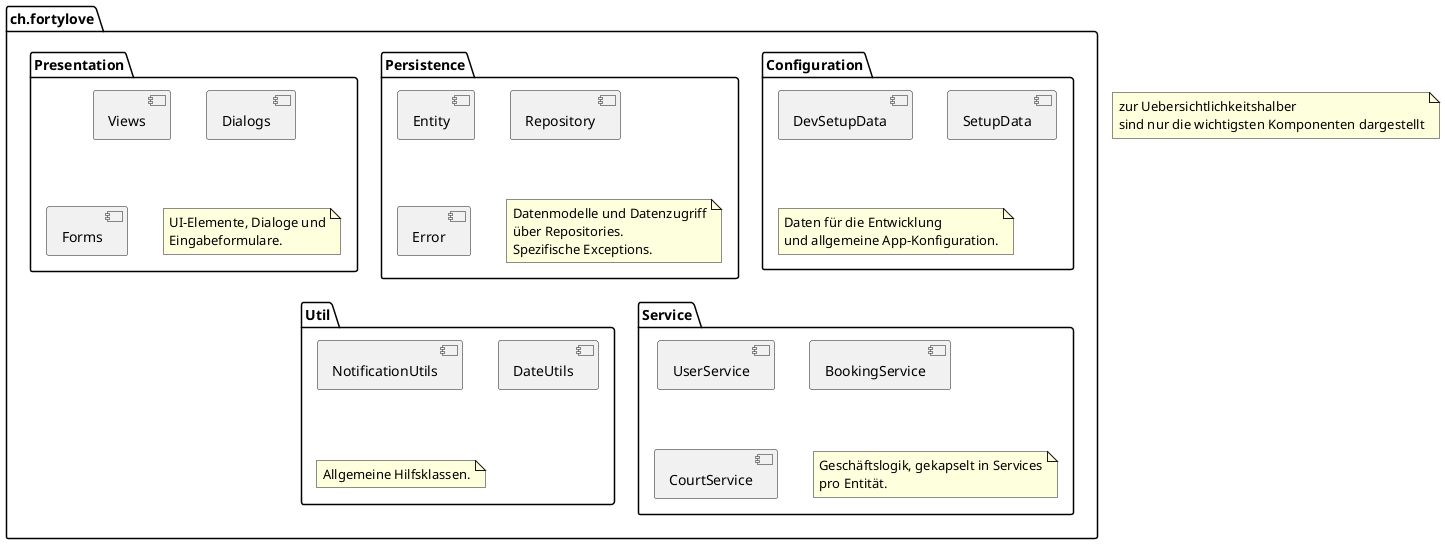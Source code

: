 @startuml

package "ch.fortylove"{

  package "Configuration" as Configuration {
    [DevSetupData]
    [SetupData]
    note "Daten für die Entwicklung\nund allgemeine App-Konfiguration." as NoteConfig
  }

  package "Persistence" as Persistence {
    [Entity]
    [Repository]
    [Error]
    note "Datenmodelle und Datenzugriff\nüber Repositories.\nSpezifische Exceptions." as NotePersistence
  }

  package "Presentation" as Presentation {
    [Views]
    [Dialogs]
    [Forms]
    note "UI-Elemente, Dialoge und\nEingabeformulare." as NotePresentation
  }

  package "Service" as Service {
    [UserService]
    [BookingService]
    [CourtService]
    [BookingService]
    note "Geschäftslogik, gekapselt in Services\npro Entität." as NoteService
  }

  package "Util" as Util {
    [NotificationUtils]
    [DateUtils]
    note "Allgemeine Hilfsklassen." as NoteUtil
  }

}
note "zur Uebersichtlichkeitshalber\nsind nur die wichtigsten Komponenten dargestellt" as test

@enduml
